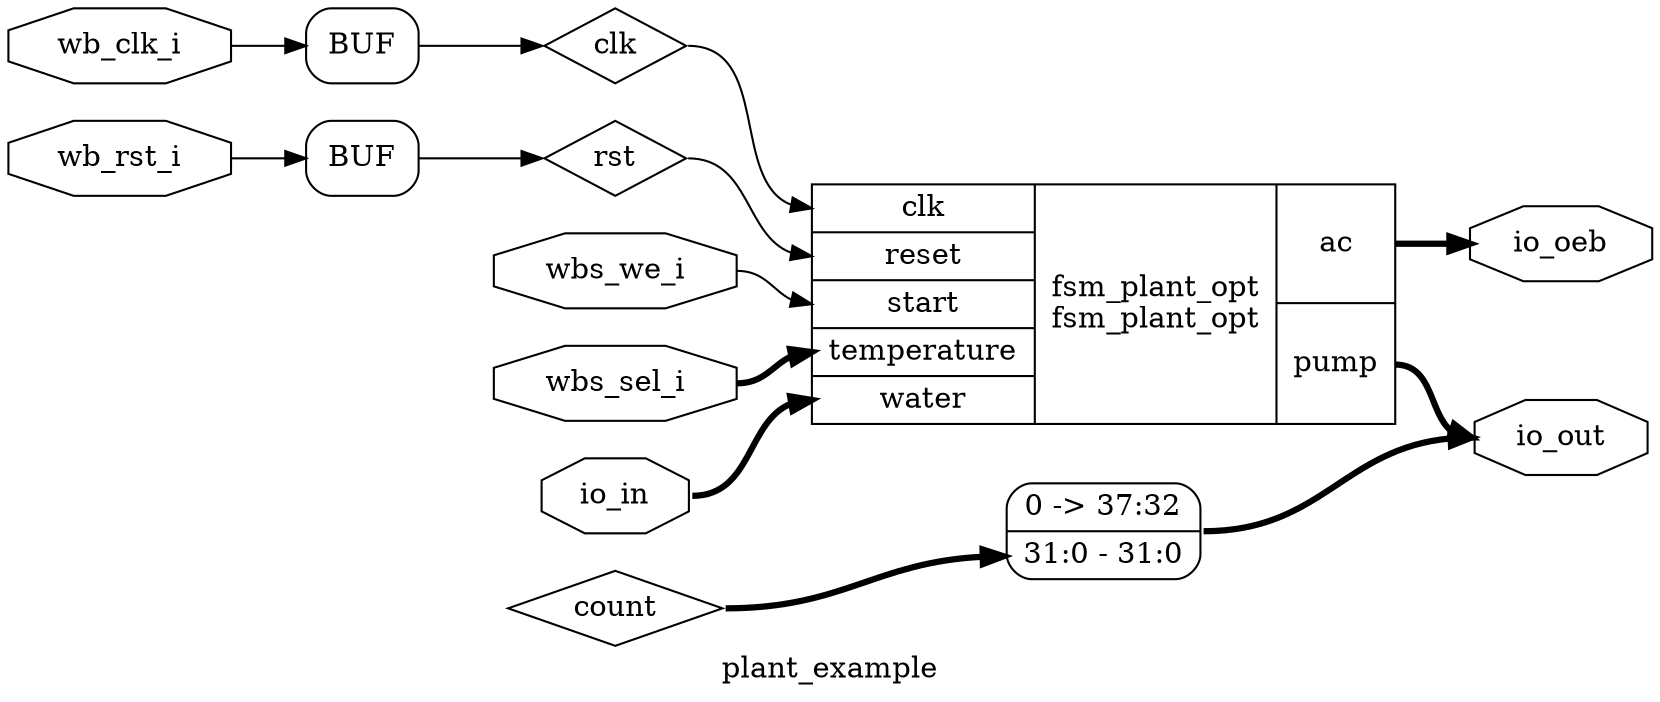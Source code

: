 digraph "plant_example" {
label="plant_example";
rankdir="LR";
remincross=true;
n1 [ shape=diamond, label="count", color="black", fontcolor="black" ];
n2 [ shape=diamond, label="rst", color="black", fontcolor="black" ];
n3 [ shape=diamond, label="clk", color="black", fontcolor="black" ];
n4 [ shape=octagon, label="io_oeb", color="black", fontcolor="black" ];
n5 [ shape=octagon, label="io_out", color="black", fontcolor="black" ];
n6 [ shape=octagon, label="io_in", color="black", fontcolor="black" ];
n7 [ shape=octagon, label="wbs_sel_i", color="black", fontcolor="black" ];
n8 [ shape=octagon, label="wbs_we_i", color="black", fontcolor="black" ];
n9 [ shape=octagon, label="wb_rst_i", color="black", fontcolor="black" ];
n10 [ shape=octagon, label="wb_clk_i", color="black", fontcolor="black" ];
c17 [ shape=record, label="{{<p3> clk|<p11> reset|<p12> start|<p13> temperature|<p14> water}|fsm_plant_opt\nfsm_plant_opt|{<p15> ac|<p16> pump}}" ];
x0 [ shape=record, style=rounded, label="0 -&gt; 37:32 |<s0> 31:0 - 31:0 " ];
x1 [shape=box, style=rounded, label="BUF"];
x2 [shape=box, style=rounded, label="BUF"];
n1:e -> x0:s0:w [color="black", style="setlinewidth(3)", label=""];
n10:e -> x1:w:w [color="black", label=""];
x2:e:e -> n2:w [color="black", label=""];
n2:e -> c17:p11:w [color="black", label=""];
x1:e:e -> n3:w [color="black", label=""];
n3:e -> c17:p3:w [color="black", label=""];
c17:p15:e -> n4:w [color="black", style="setlinewidth(3)", label=""];
c17:p16:e -> n5:w [color="black", style="setlinewidth(3)", label=""];
x0:e -> n5:w [color="black", style="setlinewidth(3)", label=""];
n6:e -> c17:p14:w [color="black", style="setlinewidth(3)", label=""];
n7:e -> c17:p13:w [color="black", style="setlinewidth(3)", label=""];
n8:e -> c17:p12:w [color="black", label=""];
n9:e -> x2:w:w [color="black", label=""];
}

